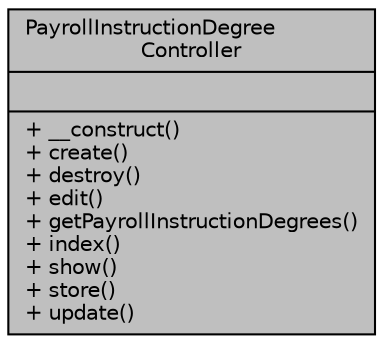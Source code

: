 digraph "PayrollInstructionDegreeController"
{
 // LATEX_PDF_SIZE
  bgcolor="transparent";
  edge [fontname="Helvetica",fontsize="10",labelfontname="Helvetica",labelfontsize="10"];
  node [fontname="Helvetica",fontsize="10",shape=record];
  Node1 [label="{PayrollInstructionDegree\lController\n||+ __construct()\l+ create()\l+ destroy()\l+ edit()\l+ getPayrollInstructionDegrees()\l+ index()\l+ show()\l+ store()\l+ update()\l}",height=0.2,width=0.4,color="black", fillcolor="grey75", style="filled", fontcolor="black",tooltip="Controlador de grado de instrucción."];
}
